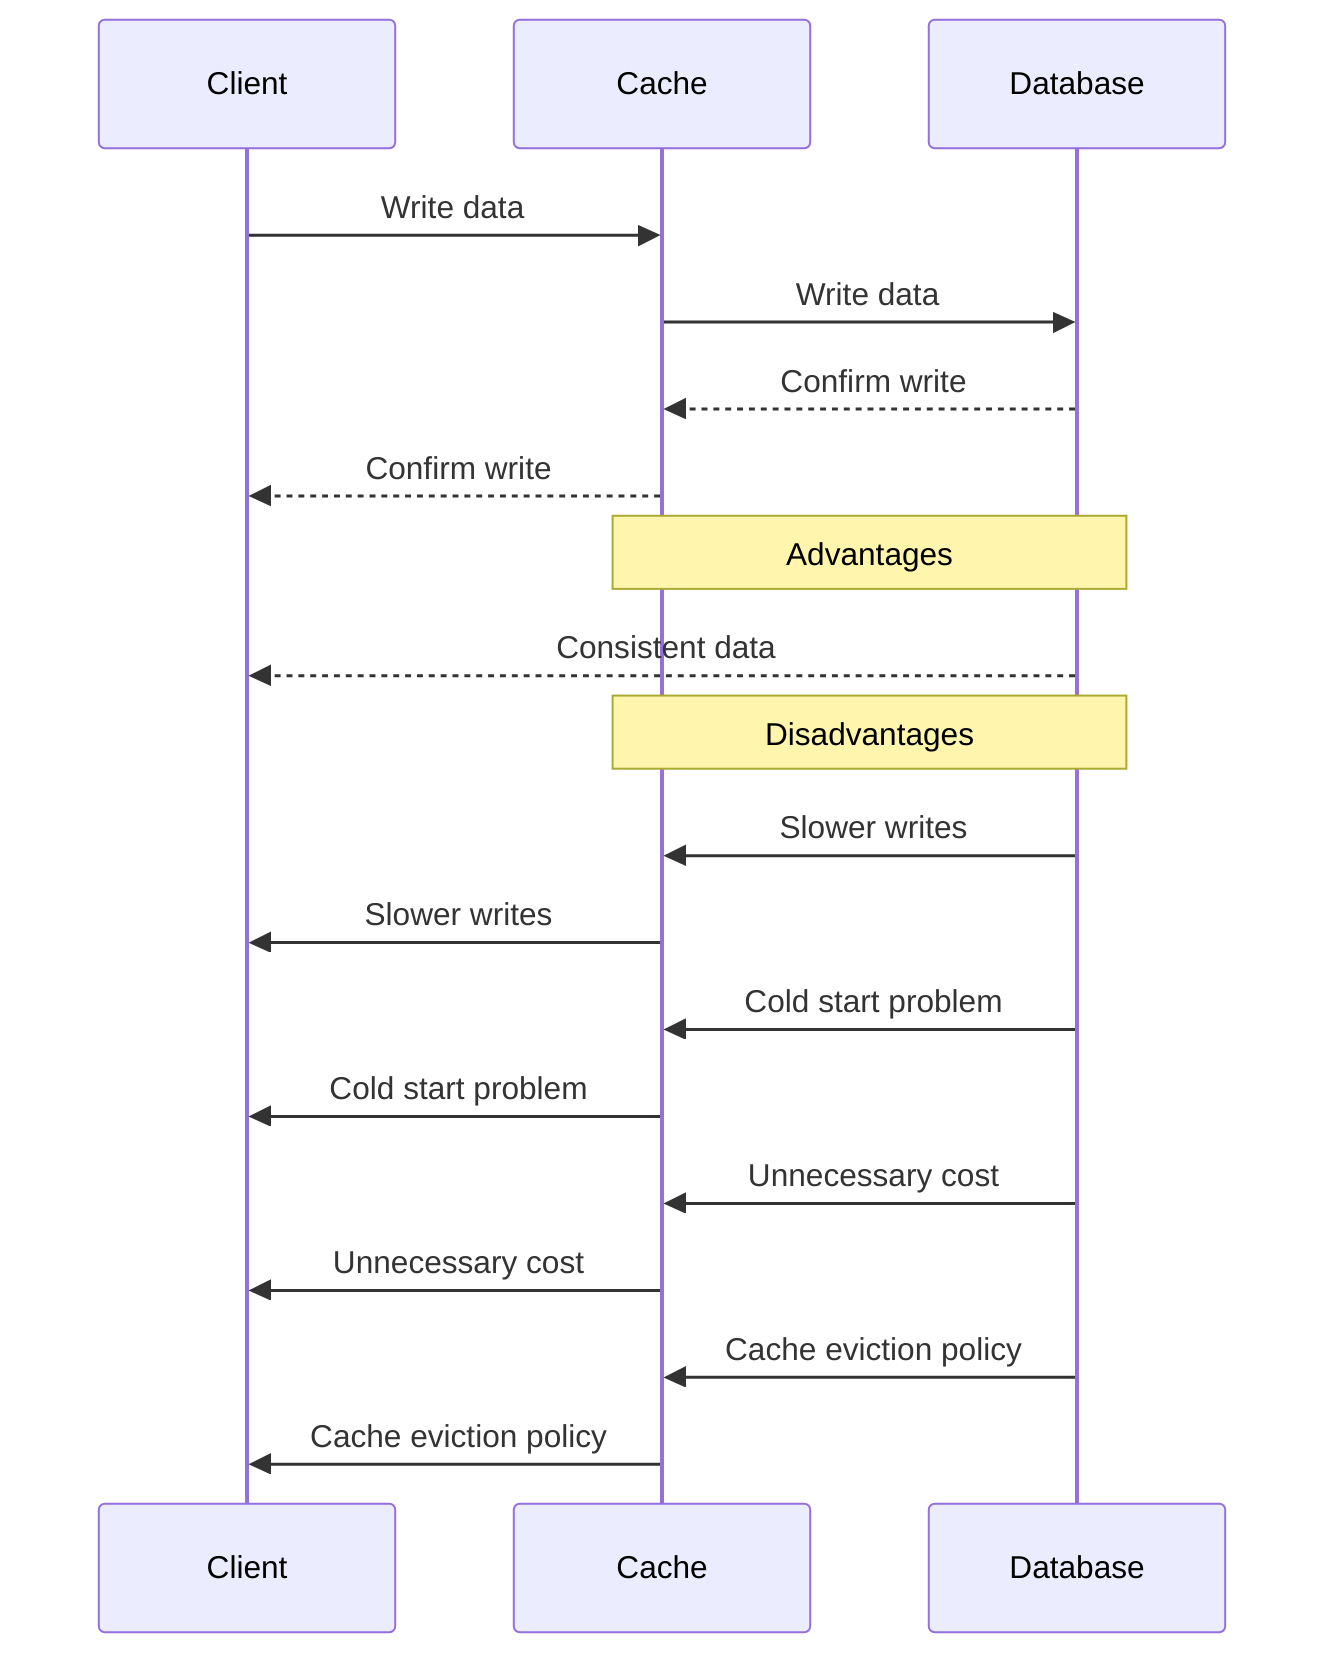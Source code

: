 sequenceDiagram
    participant Client
    participant Cache
    participant Database

    Client->>Cache: Write data
    Cache->>Database: Write data
    Database-->>Cache: Confirm write
    Cache-->>Client: Confirm write

    Note over Cache, Database: Advantages
    Database-->>Client: Consistent data

    Note over Cache, Database: Disadvantages
    Database->>Cache: Slower writes
    Cache->>Client: Slower writes
    Database->>Cache: Cold start problem
    Cache->>Client: Cold start problem
    Database->>Cache: Unnecessary cost
    Cache->>Client: Unnecessary cost
    Database->>Cache: Cache eviction policy
    Cache->>Client: Cache eviction policy